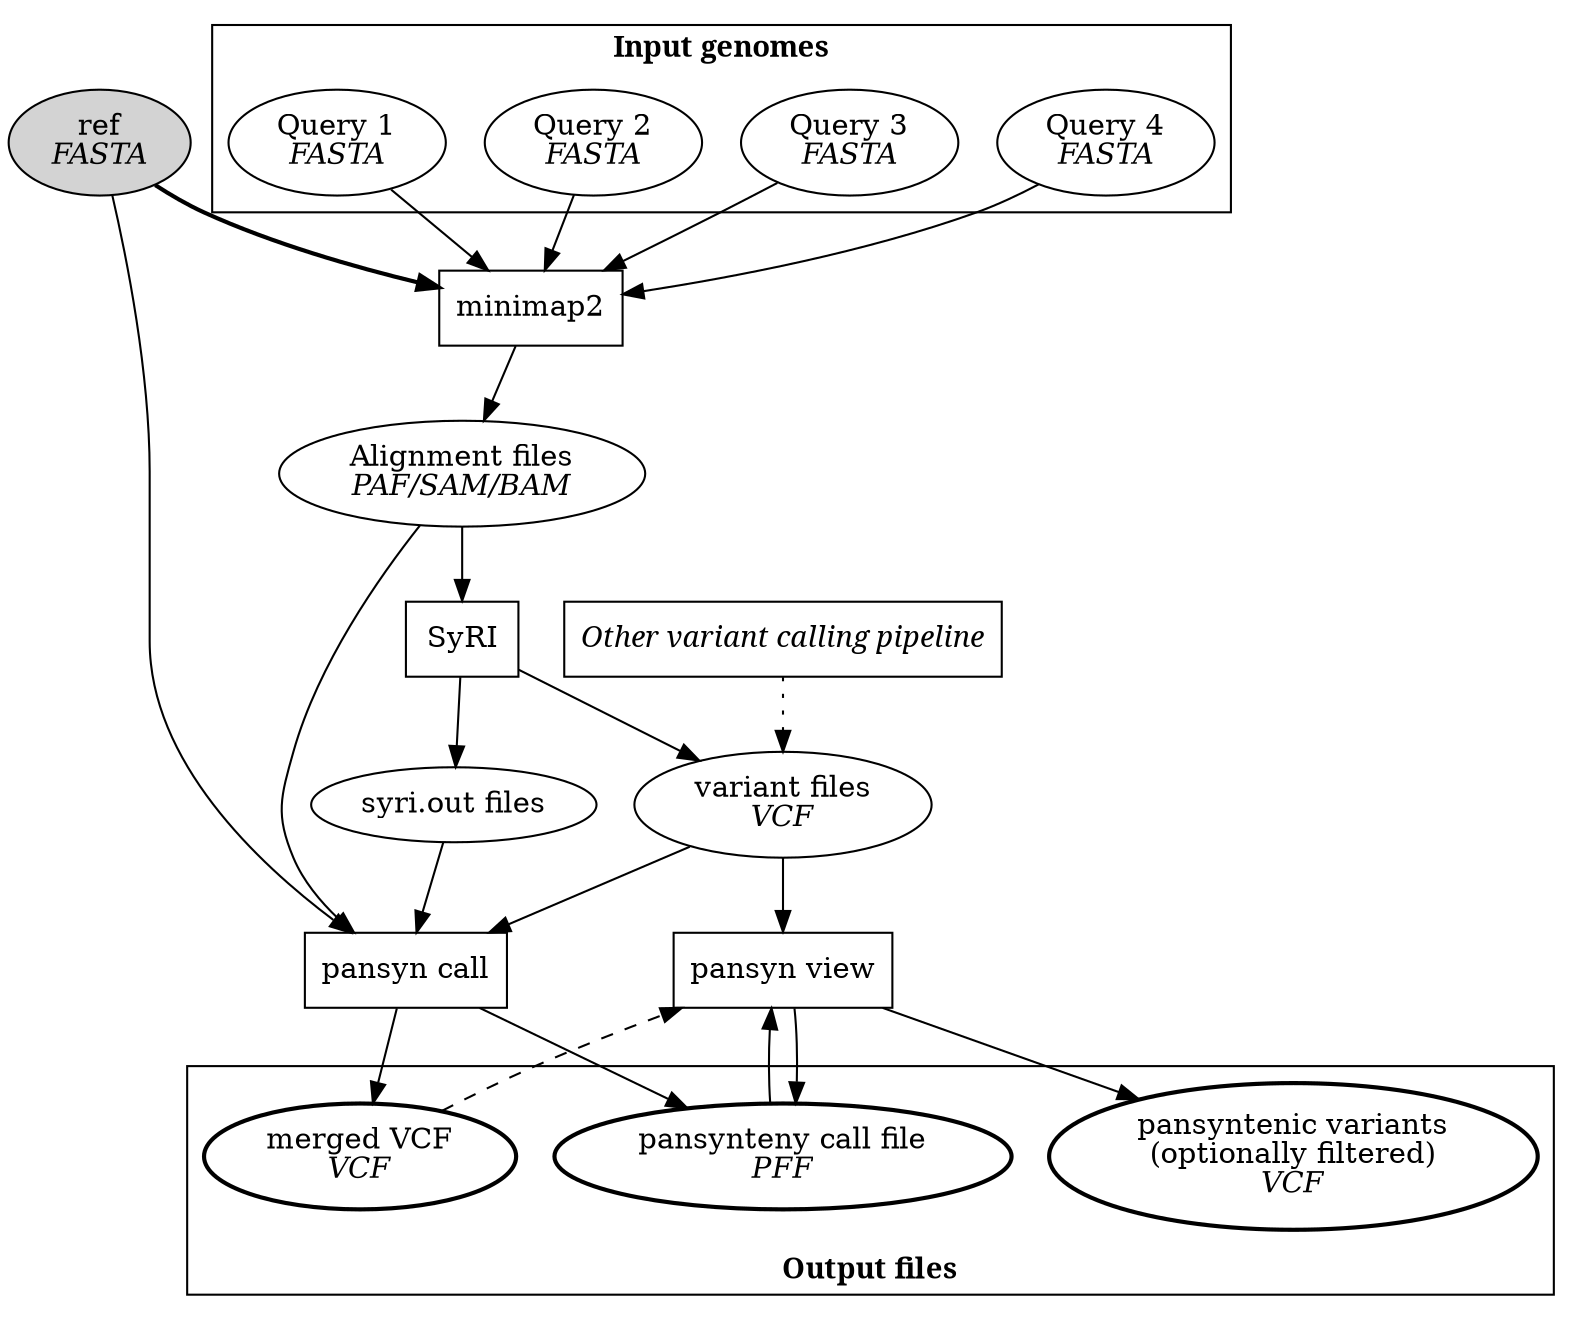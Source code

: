 digraph example{
	//rankdir = LR
	{
		//node[style=none];
		ref[label=<ref<br/><i>FASTA</i>>, style=filled];
		subgraph cluster1{
			label="Input genomes";
			fontname=bold;
			Q2[label=<Query 2<br/><i>FASTA</i>>];
			Q1[label=<Query 1<br/><i>FASTA</i>>];
			Q4[label=<Query 4<br/><i>FASTA</i>>];
			Q3[label=<Query 3<br/><i>FASTA</i>>];
		}
	}

	{
		//node[style=dashed];
		syriout[label=<syri.out files>];
		vcfs[label=<variant files<br/><i>VCF</i>>];
		alns[label=<Alignment files<br/><i>PAF/SAM/BAM</i>>];
	}

	{
		node[shape=box];
		minimap2;
		SyRI;
		callers [label="Other variant calling pipeline", fontname="italic"];
		call [label="pansyn call"];
		view [label="pansyn view"];
	}

	subgraph cluster2{
		label="Output files";
		fontname=bold;
		labelloc=b;
		node[style=bold];
		vcf [label=<merged VCF<br/><i>VCF</i>>];
		pff [label=<pansynteny call file<br/><i>PFF</i>>];
		filtered [label=<pansyntenic variants<br/>(optionally filtered)<br/><i>VCF</i>>];
	}

	Q1 -> minimap2;
	Q2 -> minimap2;
	Q3 -> minimap2;
	Q4 -> minimap2;
	ref -> minimap2[style=bold];

	minimap2 -> alns -> SyRI -> syriout;
	SyRI -> vcfs
	callers -> vcfs [style=dotted];

	ref -> call -> pff;
	vcfs -> call -> vcf;
	syriout -> call;
	alns -> call;

	pff -> view -> pff;
	vcf -> view [style=dashed];
	vcfs -> view -> filtered;




}
